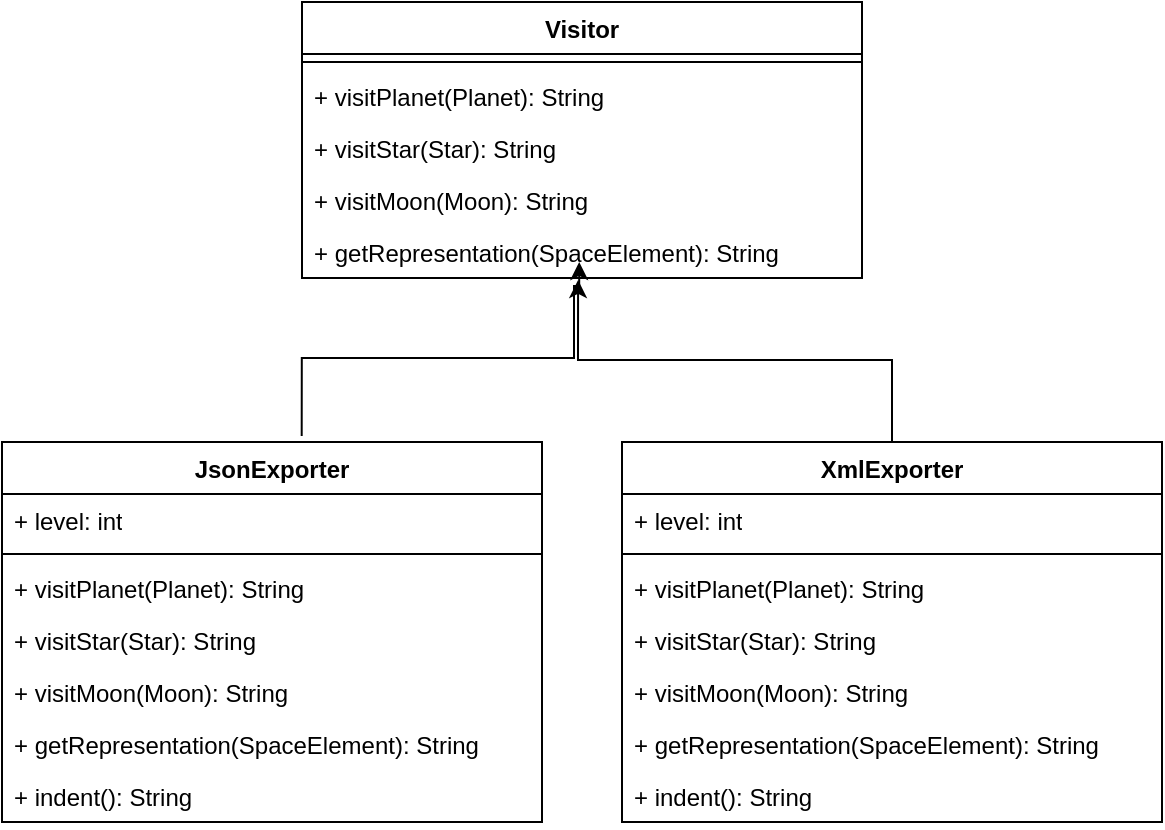 <mxfile version="24.0.7" type="github">
  <diagram name="Page-1" id="3eWFbiQ2t1sCWFSi22gC">
    <mxGraphModel dx="1779" dy="612" grid="1" gridSize="10" guides="1" tooltips="1" connect="1" arrows="1" fold="1" page="1" pageScale="1" pageWidth="827" pageHeight="1169" math="0" shadow="0">
      <root>
        <mxCell id="0" />
        <mxCell id="1" parent="0" />
        <mxCell id="aoXSB6y98E7RMX7cYVss-5" value="Visitor" style="swimlane;fontStyle=1;align=center;verticalAlign=top;childLayout=stackLayout;horizontal=1;startSize=26;horizontalStack=0;resizeParent=1;resizeParentMax=0;resizeLast=0;collapsible=1;marginBottom=0;whiteSpace=wrap;html=1;" vertex="1" parent="1">
          <mxGeometry x="80" y="40" width="280" height="138" as="geometry" />
        </mxCell>
        <mxCell id="aoXSB6y98E7RMX7cYVss-7" value="" style="line;strokeWidth=1;fillColor=none;align=left;verticalAlign=middle;spacingTop=-1;spacingLeft=3;spacingRight=3;rotatable=0;labelPosition=right;points=[];portConstraint=eastwest;strokeColor=inherit;" vertex="1" parent="aoXSB6y98E7RMX7cYVss-5">
          <mxGeometry y="26" width="280" height="8" as="geometry" />
        </mxCell>
        <mxCell id="aoXSB6y98E7RMX7cYVss-8" value="+ visitPlanet(Planet): String&lt;div&gt;&lt;br&gt;&lt;/div&gt;" style="text;strokeColor=none;fillColor=none;align=left;verticalAlign=top;spacingLeft=4;spacingRight=4;overflow=hidden;rotatable=0;points=[[0,0.5],[1,0.5]];portConstraint=eastwest;whiteSpace=wrap;html=1;" vertex="1" parent="aoXSB6y98E7RMX7cYVss-5">
          <mxGeometry y="34" width="280" height="26" as="geometry" />
        </mxCell>
        <mxCell id="aoXSB6y98E7RMX7cYVss-10" value="+ visitStar(Star): String" style="text;strokeColor=none;fillColor=none;align=left;verticalAlign=top;spacingLeft=4;spacingRight=4;overflow=hidden;rotatable=0;points=[[0,0.5],[1,0.5]];portConstraint=eastwest;whiteSpace=wrap;html=1;" vertex="1" parent="aoXSB6y98E7RMX7cYVss-5">
          <mxGeometry y="60" width="280" height="26" as="geometry" />
        </mxCell>
        <mxCell id="aoXSB6y98E7RMX7cYVss-9" value="+ visitMoon(Moon): String" style="text;strokeColor=none;fillColor=none;align=left;verticalAlign=top;spacingLeft=4;spacingRight=4;overflow=hidden;rotatable=0;points=[[0,0.5],[1,0.5]];portConstraint=eastwest;whiteSpace=wrap;html=1;" vertex="1" parent="aoXSB6y98E7RMX7cYVss-5">
          <mxGeometry y="86" width="280" height="26" as="geometry" />
        </mxCell>
        <mxCell id="aoXSB6y98E7RMX7cYVss-11" value="+ getRepresentation(SpaceElement): String" style="text;strokeColor=none;fillColor=none;align=left;verticalAlign=top;spacingLeft=4;spacingRight=4;overflow=hidden;rotatable=0;points=[[0,0.5],[1,0.5]];portConstraint=eastwest;whiteSpace=wrap;html=1;" vertex="1" parent="aoXSB6y98E7RMX7cYVss-5">
          <mxGeometry y="112" width="280" height="26" as="geometry" />
        </mxCell>
        <mxCell id="aoXSB6y98E7RMX7cYVss-28" style="edgeStyle=orthogonalEdgeStyle;rounded=0;orthogonalLoop=1;jettySize=auto;html=1;entryX=0.495;entryY=0.986;entryDx=0;entryDy=0;entryPerimeter=0;exitX=0.555;exitY=-0.016;exitDx=0;exitDy=0;exitPerimeter=0;" edge="1" parent="1" source="aoXSB6y98E7RMX7cYVss-12">
          <mxGeometry relative="1" as="geometry">
            <mxPoint x="218.6" y="169.996" as="targetPoint" />
            <mxPoint x="80.0" y="252.36" as="sourcePoint" />
            <Array as="points">
              <mxPoint x="80" y="218" />
              <mxPoint x="216" y="218" />
              <mxPoint x="216" y="182" />
              <mxPoint x="219" y="182" />
            </Array>
          </mxGeometry>
        </mxCell>
        <mxCell id="aoXSB6y98E7RMX7cYVss-12" value="JsonExporter" style="swimlane;fontStyle=1;align=center;verticalAlign=top;childLayout=stackLayout;horizontal=1;startSize=26;horizontalStack=0;resizeParent=1;resizeParentMax=0;resizeLast=0;collapsible=1;marginBottom=0;whiteSpace=wrap;html=1;" vertex="1" parent="1">
          <mxGeometry x="-70" y="260" width="270" height="190" as="geometry" />
        </mxCell>
        <mxCell id="aoXSB6y98E7RMX7cYVss-24" value="+ level: int" style="text;strokeColor=none;fillColor=none;align=left;verticalAlign=top;spacingLeft=4;spacingRight=4;overflow=hidden;rotatable=0;points=[[0,0.5],[1,0.5]];portConstraint=eastwest;whiteSpace=wrap;html=1;" vertex="1" parent="aoXSB6y98E7RMX7cYVss-12">
          <mxGeometry y="26" width="270" height="26" as="geometry" />
        </mxCell>
        <mxCell id="aoXSB6y98E7RMX7cYVss-13" value="" style="line;strokeWidth=1;fillColor=none;align=left;verticalAlign=middle;spacingTop=-1;spacingLeft=3;spacingRight=3;rotatable=0;labelPosition=right;points=[];portConstraint=eastwest;strokeColor=inherit;" vertex="1" parent="aoXSB6y98E7RMX7cYVss-12">
          <mxGeometry y="52" width="270" height="8" as="geometry" />
        </mxCell>
        <mxCell id="aoXSB6y98E7RMX7cYVss-14" value="+ visitPlanet(Planet): String&lt;div&gt;&lt;br&gt;&lt;/div&gt;" style="text;strokeColor=none;fillColor=none;align=left;verticalAlign=top;spacingLeft=4;spacingRight=4;overflow=hidden;rotatable=0;points=[[0,0.5],[1,0.5]];portConstraint=eastwest;whiteSpace=wrap;html=1;" vertex="1" parent="aoXSB6y98E7RMX7cYVss-12">
          <mxGeometry y="60" width="270" height="26" as="geometry" />
        </mxCell>
        <mxCell id="aoXSB6y98E7RMX7cYVss-15" value="+ visitStar(Star): String" style="text;strokeColor=none;fillColor=none;align=left;verticalAlign=top;spacingLeft=4;spacingRight=4;overflow=hidden;rotatable=0;points=[[0,0.5],[1,0.5]];portConstraint=eastwest;whiteSpace=wrap;html=1;" vertex="1" parent="aoXSB6y98E7RMX7cYVss-12">
          <mxGeometry y="86" width="270" height="26" as="geometry" />
        </mxCell>
        <mxCell id="aoXSB6y98E7RMX7cYVss-16" value="+ visitMoon(Moon): String" style="text;strokeColor=none;fillColor=none;align=left;verticalAlign=top;spacingLeft=4;spacingRight=4;overflow=hidden;rotatable=0;points=[[0,0.5],[1,0.5]];portConstraint=eastwest;whiteSpace=wrap;html=1;" vertex="1" parent="aoXSB6y98E7RMX7cYVss-12">
          <mxGeometry y="112" width="270" height="26" as="geometry" />
        </mxCell>
        <mxCell id="aoXSB6y98E7RMX7cYVss-17" value="+ getRepresentation(SpaceElement): String" style="text;strokeColor=none;fillColor=none;align=left;verticalAlign=top;spacingLeft=4;spacingRight=4;overflow=hidden;rotatable=0;points=[[0,0.5],[1,0.5]];portConstraint=eastwest;whiteSpace=wrap;html=1;" vertex="1" parent="aoXSB6y98E7RMX7cYVss-12">
          <mxGeometry y="138" width="270" height="26" as="geometry" />
        </mxCell>
        <mxCell id="aoXSB6y98E7RMX7cYVss-26" value="+ indent(): String" style="text;strokeColor=none;fillColor=none;align=left;verticalAlign=top;spacingLeft=4;spacingRight=4;overflow=hidden;rotatable=0;points=[[0,0.5],[1,0.5]];portConstraint=eastwest;whiteSpace=wrap;html=1;" vertex="1" parent="aoXSB6y98E7RMX7cYVss-12">
          <mxGeometry y="164" width="270" height="26" as="geometry" />
        </mxCell>
        <mxCell id="aoXSB6y98E7RMX7cYVss-18" value="XmlExporter" style="swimlane;fontStyle=1;align=center;verticalAlign=top;childLayout=stackLayout;horizontal=1;startSize=26;horizontalStack=0;resizeParent=1;resizeParentMax=0;resizeLast=0;collapsible=1;marginBottom=0;whiteSpace=wrap;html=1;" vertex="1" parent="1">
          <mxGeometry x="240" y="260" width="270" height="190" as="geometry" />
        </mxCell>
        <mxCell id="aoXSB6y98E7RMX7cYVss-25" value="+ level: int" style="text;strokeColor=none;fillColor=none;align=left;verticalAlign=top;spacingLeft=4;spacingRight=4;overflow=hidden;rotatable=0;points=[[0,0.5],[1,0.5]];portConstraint=eastwest;whiteSpace=wrap;html=1;" vertex="1" parent="aoXSB6y98E7RMX7cYVss-18">
          <mxGeometry y="26" width="270" height="26" as="geometry" />
        </mxCell>
        <mxCell id="aoXSB6y98E7RMX7cYVss-19" value="" style="line;strokeWidth=1;fillColor=none;align=left;verticalAlign=middle;spacingTop=-1;spacingLeft=3;spacingRight=3;rotatable=0;labelPosition=right;points=[];portConstraint=eastwest;strokeColor=inherit;" vertex="1" parent="aoXSB6y98E7RMX7cYVss-18">
          <mxGeometry y="52" width="270" height="8" as="geometry" />
        </mxCell>
        <mxCell id="aoXSB6y98E7RMX7cYVss-20" value="+ visitPlanet(Planet): String&lt;div&gt;&lt;br&gt;&lt;/div&gt;" style="text;strokeColor=none;fillColor=none;align=left;verticalAlign=top;spacingLeft=4;spacingRight=4;overflow=hidden;rotatable=0;points=[[0,0.5],[1,0.5]];portConstraint=eastwest;whiteSpace=wrap;html=1;" vertex="1" parent="aoXSB6y98E7RMX7cYVss-18">
          <mxGeometry y="60" width="270" height="26" as="geometry" />
        </mxCell>
        <mxCell id="aoXSB6y98E7RMX7cYVss-21" value="+ visitStar(Star): String" style="text;strokeColor=none;fillColor=none;align=left;verticalAlign=top;spacingLeft=4;spacingRight=4;overflow=hidden;rotatable=0;points=[[0,0.5],[1,0.5]];portConstraint=eastwest;whiteSpace=wrap;html=1;" vertex="1" parent="aoXSB6y98E7RMX7cYVss-18">
          <mxGeometry y="86" width="270" height="26" as="geometry" />
        </mxCell>
        <mxCell id="aoXSB6y98E7RMX7cYVss-22" value="+ visitMoon(Moon): String" style="text;strokeColor=none;fillColor=none;align=left;verticalAlign=top;spacingLeft=4;spacingRight=4;overflow=hidden;rotatable=0;points=[[0,0.5],[1,0.5]];portConstraint=eastwest;whiteSpace=wrap;html=1;" vertex="1" parent="aoXSB6y98E7RMX7cYVss-18">
          <mxGeometry y="112" width="270" height="26" as="geometry" />
        </mxCell>
        <mxCell id="aoXSB6y98E7RMX7cYVss-23" value="+ getRepresentation(SpaceElement): String" style="text;strokeColor=none;fillColor=none;align=left;verticalAlign=top;spacingLeft=4;spacingRight=4;overflow=hidden;rotatable=0;points=[[0,0.5],[1,0.5]];portConstraint=eastwest;whiteSpace=wrap;html=1;" vertex="1" parent="aoXSB6y98E7RMX7cYVss-18">
          <mxGeometry y="138" width="270" height="26" as="geometry" />
        </mxCell>
        <mxCell id="aoXSB6y98E7RMX7cYVss-27" value="+ indent(): String" style="text;strokeColor=none;fillColor=none;align=left;verticalAlign=top;spacingLeft=4;spacingRight=4;overflow=hidden;rotatable=0;points=[[0,0.5],[1,0.5]];portConstraint=eastwest;whiteSpace=wrap;html=1;" vertex="1" parent="aoXSB6y98E7RMX7cYVss-18">
          <mxGeometry y="164" width="270" height="26" as="geometry" />
        </mxCell>
        <mxCell id="aoXSB6y98E7RMX7cYVss-29" style="edgeStyle=orthogonalEdgeStyle;rounded=0;orthogonalLoop=1;jettySize=auto;html=1;entryX=0.493;entryY=1.038;entryDx=0;entryDy=0;entryPerimeter=0;" edge="1" parent="1" source="aoXSB6y98E7RMX7cYVss-18" target="aoXSB6y98E7RMX7cYVss-11">
          <mxGeometry relative="1" as="geometry" />
        </mxCell>
      </root>
    </mxGraphModel>
  </diagram>
</mxfile>
